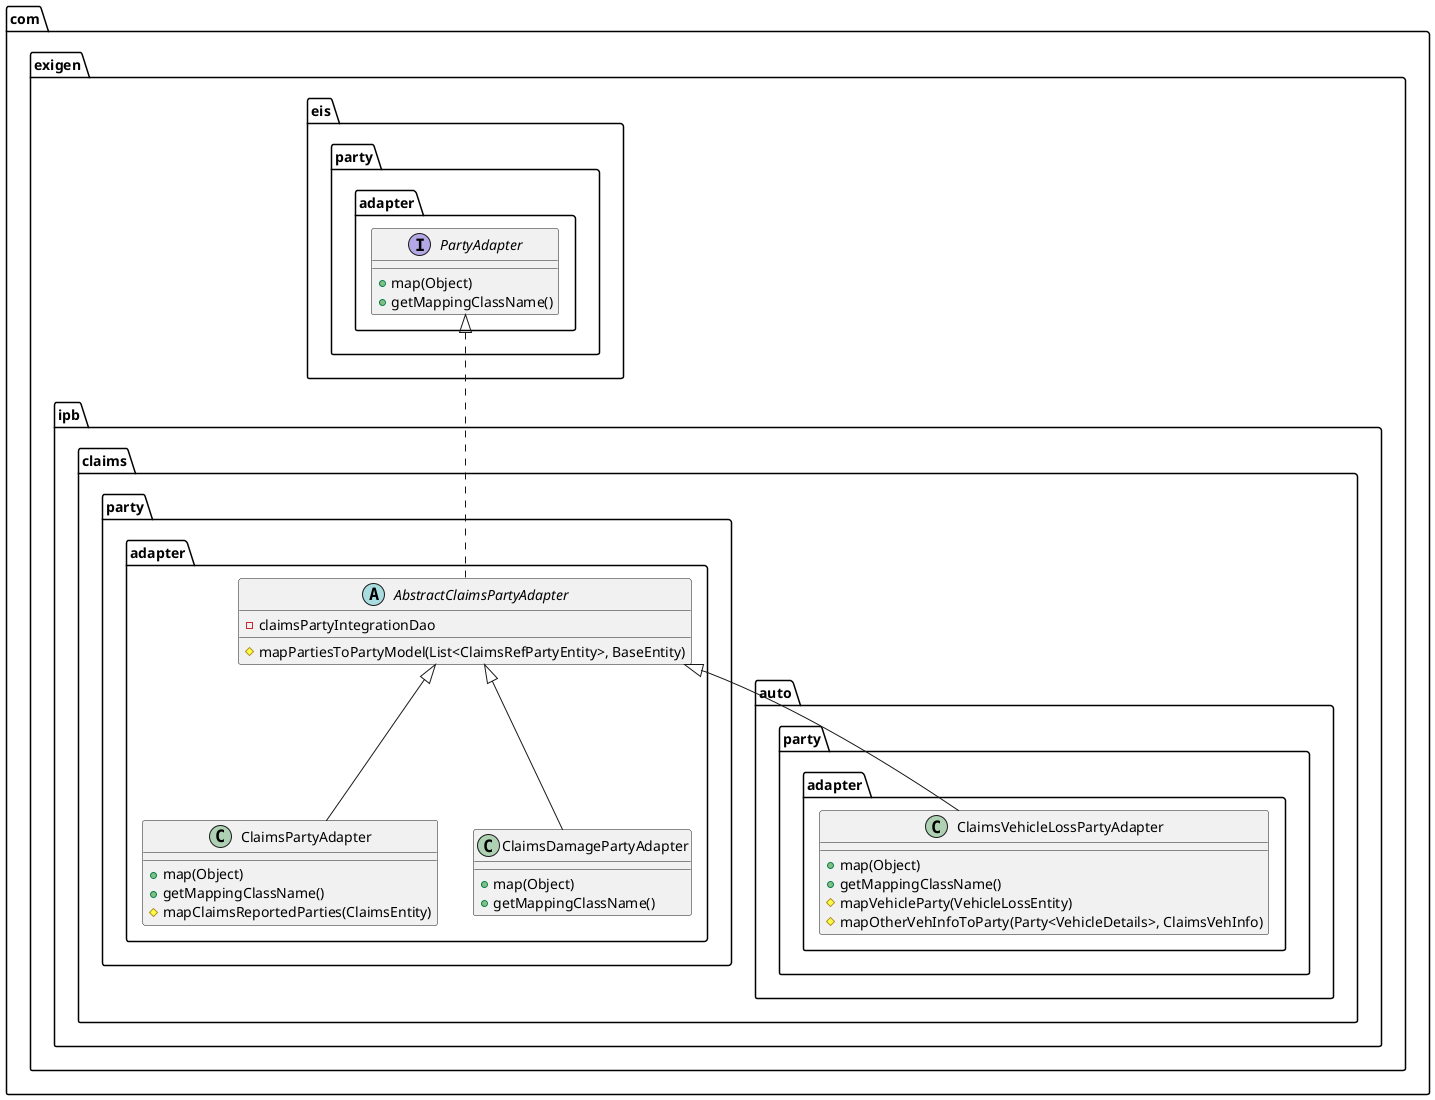 @startuml
package "com.exigen.eis.party.adapter" {
    interface PartyAdapter {
        + {method} map(Object)
        + {method} getMappingClassName()
    }
}

package "com.exigen.ipb.claims.party.adapter" {
    abstract class AbstractClaimsPartyAdapter {
        - {field} claimsPartyIntegrationDao
        # {method} mapPartiesToPartyModel(List<ClaimsRefPartyEntity>, BaseEntity)
    }
    class ClaimsPartyAdapter {
        + {method} map(Object)
        + {method} getMappingClassName()
        # {method} mapClaimsReportedParties(ClaimsEntity)
    }

    class ClaimsDamagePartyAdapter {
        + {method} map(Object)
        + {method} getMappingClassName()
    }
}

package "com.exigen.ipb.claims.auto.party.adapter" {
    class ClaimsVehicleLossPartyAdapter {
        + {method} map(Object)
        + {method} getMappingClassName()
        # {method} mapVehicleParty(VehicleLossEntity)
        # {method} mapOtherVehInfoToParty(Party<VehicleDetails>, ClaimsVehInfo)
    }
}

PartyAdapter <|.. AbstractClaimsPartyAdapter
AbstractClaimsPartyAdapter <|-- ClaimsPartyAdapter
AbstractClaimsPartyAdapter <|-- ClaimsDamagePartyAdapter
AbstractClaimsPartyAdapter <|-- ClaimsVehicleLossPartyAdapter

@enduml
